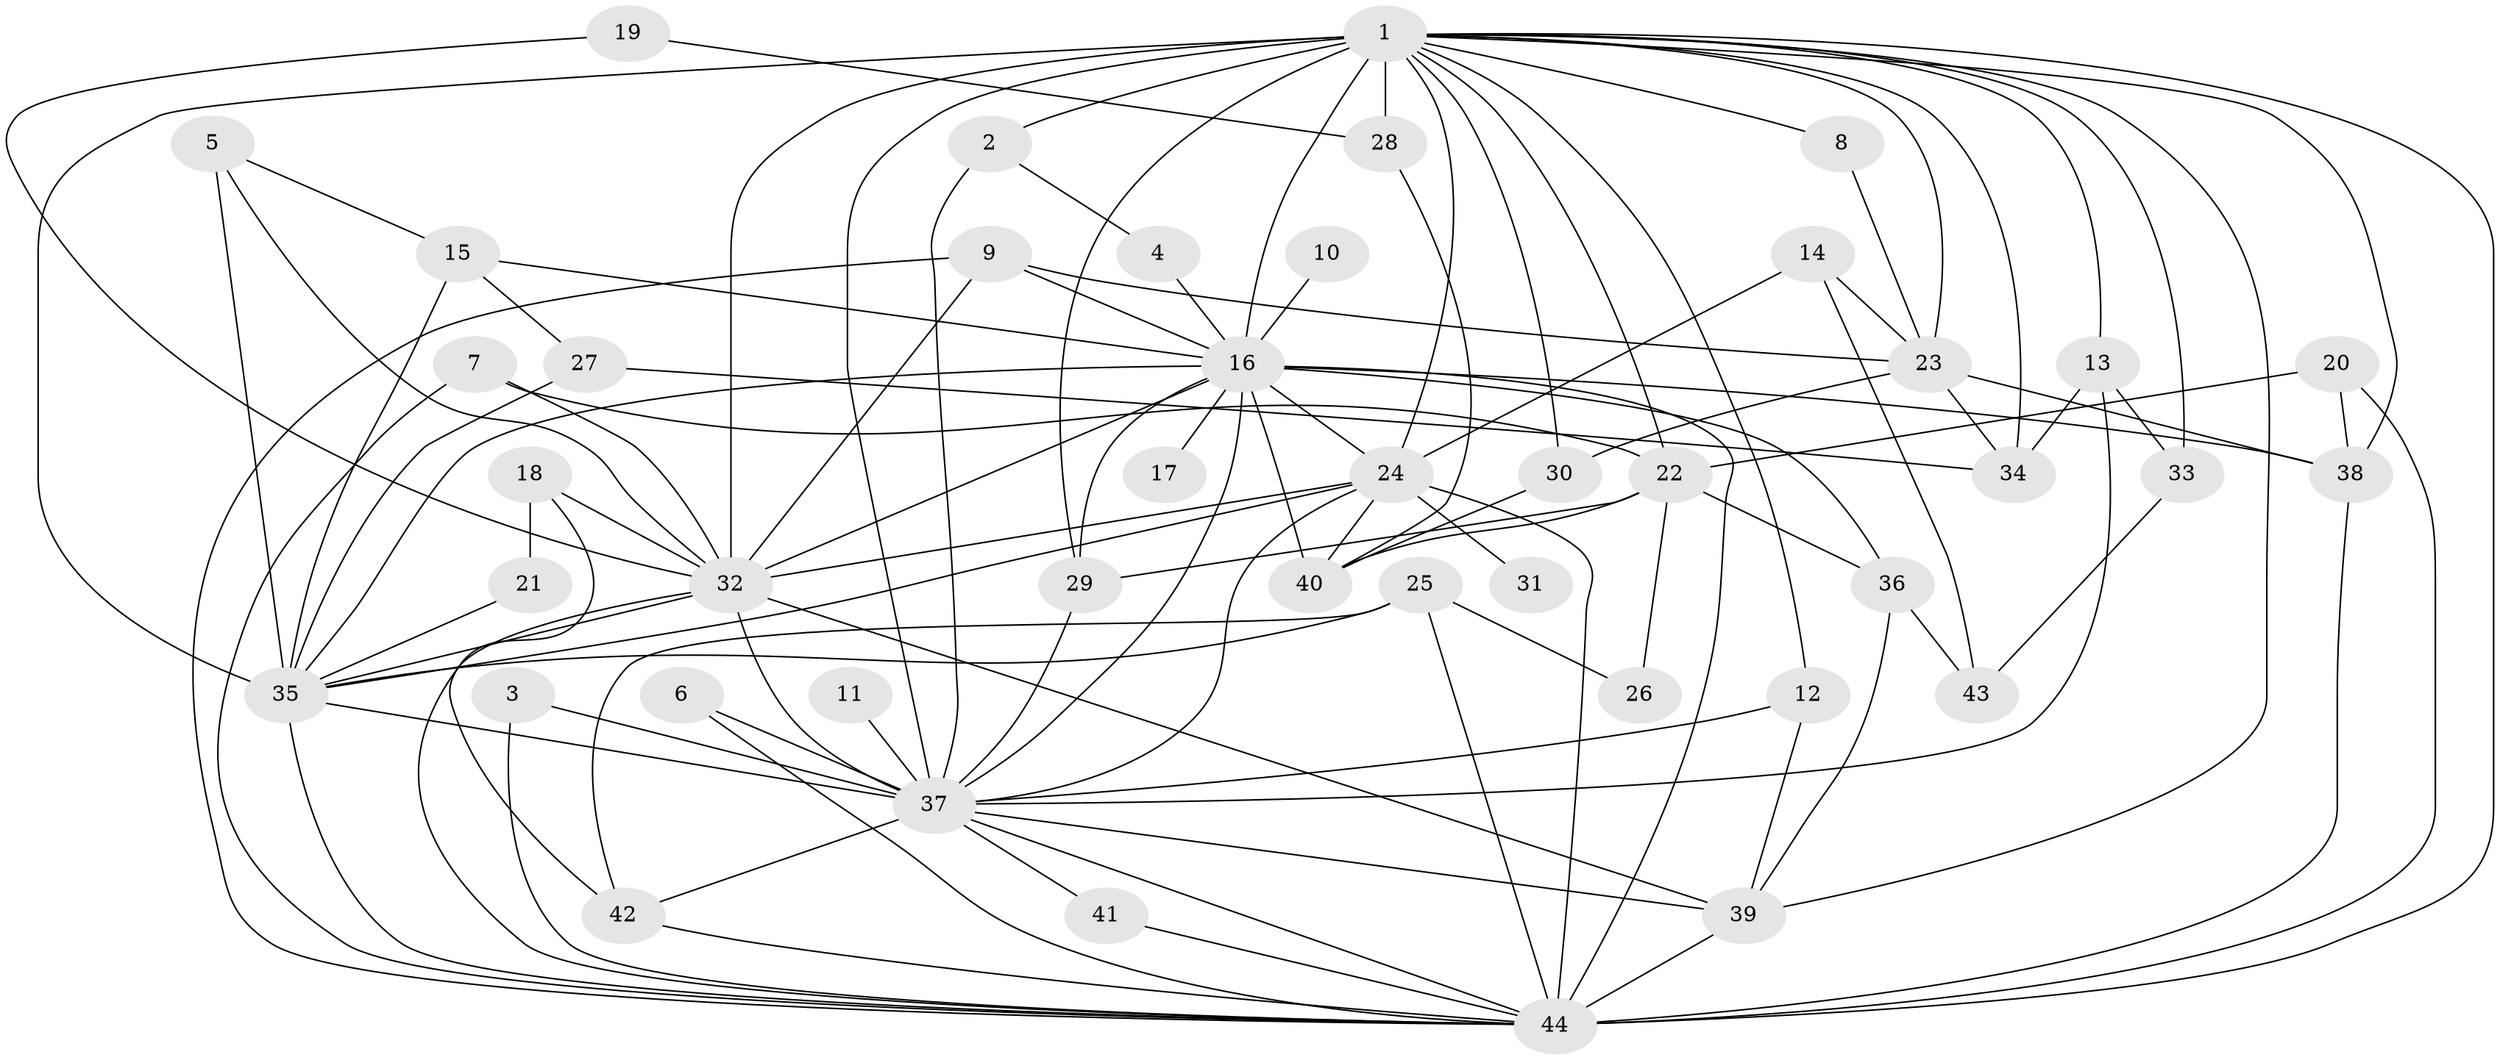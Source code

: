 // original degree distribution, {15: 0.034482758620689655, 23: 0.011494252873563218, 17: 0.034482758620689655, 21: 0.011494252873563218, 22: 0.011494252873563218, 18: 0.011494252873563218, 2: 0.5172413793103449, 5: 0.05747126436781609, 6: 0.034482758620689655, 3: 0.19540229885057472, 4: 0.05747126436781609, 7: 0.022988505747126436}
// Generated by graph-tools (version 1.1) at 2025/36/03/04/25 23:36:21]
// undirected, 44 vertices, 108 edges
graph export_dot {
  node [color=gray90,style=filled];
  1;
  2;
  3;
  4;
  5;
  6;
  7;
  8;
  9;
  10;
  11;
  12;
  13;
  14;
  15;
  16;
  17;
  18;
  19;
  20;
  21;
  22;
  23;
  24;
  25;
  26;
  27;
  28;
  29;
  30;
  31;
  32;
  33;
  34;
  35;
  36;
  37;
  38;
  39;
  40;
  41;
  42;
  43;
  44;
  1 -- 2 [weight=1.0];
  1 -- 8 [weight=1.0];
  1 -- 12 [weight=1.0];
  1 -- 13 [weight=1.0];
  1 -- 16 [weight=6.0];
  1 -- 22 [weight=1.0];
  1 -- 23 [weight=1.0];
  1 -- 24 [weight=5.0];
  1 -- 28 [weight=5.0];
  1 -- 29 [weight=2.0];
  1 -- 30 [weight=1.0];
  1 -- 32 [weight=4.0];
  1 -- 33 [weight=2.0];
  1 -- 34 [weight=3.0];
  1 -- 35 [weight=5.0];
  1 -- 37 [weight=6.0];
  1 -- 38 [weight=2.0];
  1 -- 39 [weight=1.0];
  1 -- 44 [weight=6.0];
  2 -- 4 [weight=1.0];
  2 -- 37 [weight=1.0];
  3 -- 37 [weight=1.0];
  3 -- 44 [weight=1.0];
  4 -- 16 [weight=2.0];
  5 -- 15 [weight=1.0];
  5 -- 32 [weight=1.0];
  5 -- 35 [weight=1.0];
  6 -- 37 [weight=1.0];
  6 -- 44 [weight=1.0];
  7 -- 22 [weight=1.0];
  7 -- 32 [weight=1.0];
  7 -- 44 [weight=1.0];
  8 -- 23 [weight=1.0];
  9 -- 16 [weight=1.0];
  9 -- 23 [weight=1.0];
  9 -- 32 [weight=1.0];
  9 -- 44 [weight=1.0];
  10 -- 16 [weight=1.0];
  11 -- 37 [weight=1.0];
  12 -- 37 [weight=1.0];
  12 -- 39 [weight=1.0];
  13 -- 33 [weight=1.0];
  13 -- 34 [weight=2.0];
  13 -- 37 [weight=1.0];
  14 -- 23 [weight=1.0];
  14 -- 24 [weight=1.0];
  14 -- 43 [weight=1.0];
  15 -- 16 [weight=1.0];
  15 -- 27 [weight=1.0];
  15 -- 35 [weight=1.0];
  16 -- 17 [weight=1.0];
  16 -- 24 [weight=1.0];
  16 -- 29 [weight=1.0];
  16 -- 32 [weight=1.0];
  16 -- 35 [weight=1.0];
  16 -- 36 [weight=1.0];
  16 -- 37 [weight=1.0];
  16 -- 38 [weight=1.0];
  16 -- 40 [weight=1.0];
  16 -- 44 [weight=1.0];
  18 -- 21 [weight=1.0];
  18 -- 32 [weight=2.0];
  18 -- 42 [weight=1.0];
  19 -- 28 [weight=1.0];
  19 -- 32 [weight=1.0];
  20 -- 22 [weight=1.0];
  20 -- 38 [weight=1.0];
  20 -- 44 [weight=1.0];
  21 -- 35 [weight=1.0];
  22 -- 26 [weight=1.0];
  22 -- 29 [weight=1.0];
  22 -- 36 [weight=1.0];
  22 -- 40 [weight=1.0];
  23 -- 30 [weight=1.0];
  23 -- 34 [weight=1.0];
  23 -- 38 [weight=1.0];
  24 -- 31 [weight=1.0];
  24 -- 32 [weight=2.0];
  24 -- 35 [weight=1.0];
  24 -- 37 [weight=1.0];
  24 -- 40 [weight=1.0];
  24 -- 44 [weight=1.0];
  25 -- 26 [weight=1.0];
  25 -- 35 [weight=1.0];
  25 -- 42 [weight=2.0];
  25 -- 44 [weight=1.0];
  27 -- 34 [weight=1.0];
  27 -- 35 [weight=1.0];
  28 -- 40 [weight=1.0];
  29 -- 37 [weight=1.0];
  30 -- 40 [weight=1.0];
  32 -- 35 [weight=1.0];
  32 -- 37 [weight=1.0];
  32 -- 39 [weight=1.0];
  32 -- 44 [weight=1.0];
  33 -- 43 [weight=1.0];
  35 -- 37 [weight=1.0];
  35 -- 44 [weight=1.0];
  36 -- 39 [weight=1.0];
  36 -- 43 [weight=1.0];
  37 -- 39 [weight=1.0];
  37 -- 41 [weight=1.0];
  37 -- 42 [weight=1.0];
  37 -- 44 [weight=1.0];
  38 -- 44 [weight=1.0];
  39 -- 44 [weight=1.0];
  41 -- 44 [weight=1.0];
  42 -- 44 [weight=1.0];
}
